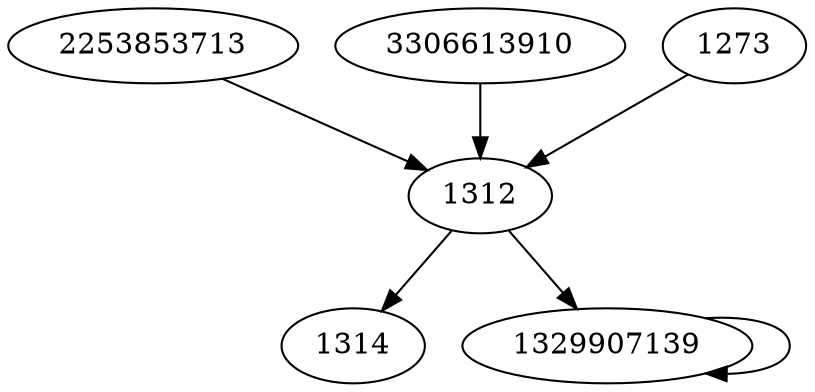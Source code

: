 digraph  {
1312;
1314;
1329907139;
2253853713;
3306613910;
1273;
1312 -> 1329907139;
1312 -> 1314;
1329907139 -> 1329907139;
2253853713 -> 1312;
3306613910 -> 1312;
1273 -> 1312;
}
